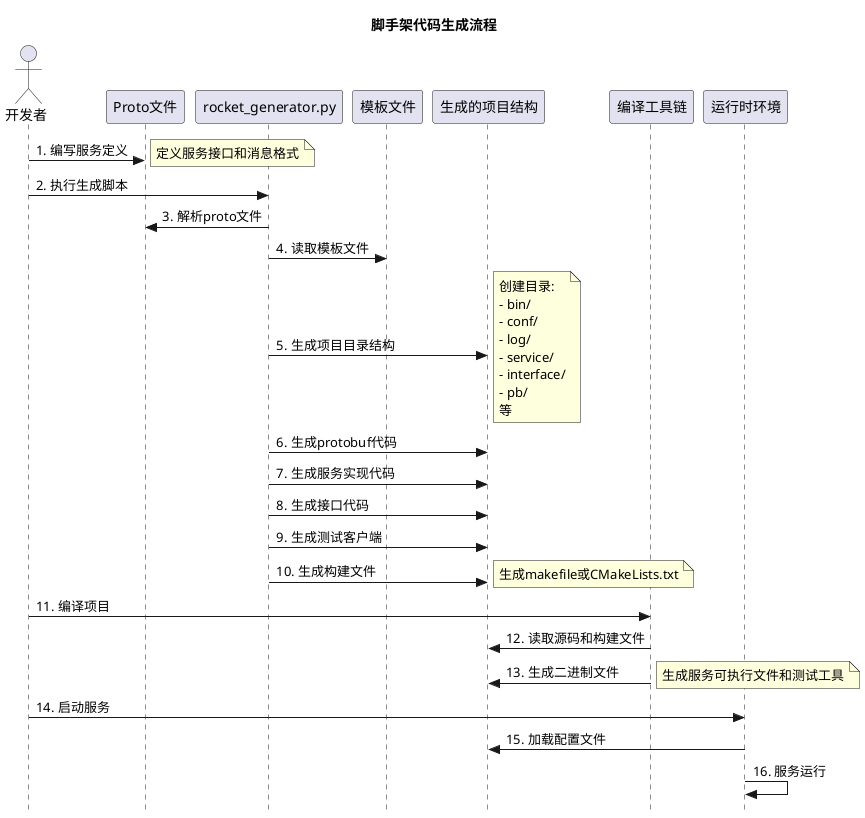@startuml
skinparam backgroundColor white
skinparam style strictuml

title 脚手架代码生成流程

actor 开发者
participant "Proto文件" as Proto
participant "rocket_generator.py" as Generator
participant "模板文件" as Templates
participant "生成的项目结构" as Project
participant "编译工具链" as Compiler
participant "运行时环境" as Runtime

开发者 -> Proto : 1. 编写服务定义
note right: 定义服务接口和消息格式

开发者 -> Generator : 2. 执行生成脚本
Generator -> Proto : 3. 解析proto文件
Generator -> Templates : 4. 读取模板文件
Generator -> Project : 5. 生成项目目录结构
note right
  创建目录:
  - bin/
  - conf/
  - log/
  - service/
  - interface/
  - pb/
  等
end note

Generator -> Project : 6. 生成protobuf代码
Generator -> Project : 7. 生成服务实现代码
Generator -> Project : 8. 生成接口代码
Generator -> Project : 9. 生成测试客户端
Generator -> Project : 10. 生成构建文件
note right: 生成makefile或CMakeLists.txt

开发者 -> Compiler : 11. 编译项目
Compiler -> Project : 12. 读取源码和构建文件
Compiler -> Project : 13. 生成二进制文件
note right: 生成服务可执行文件和测试工具

开发者 -> Runtime : 14. 启动服务
Runtime -> Project : 15. 加载配置文件
Runtime -> Runtime : 16. 服务运行

@enduml